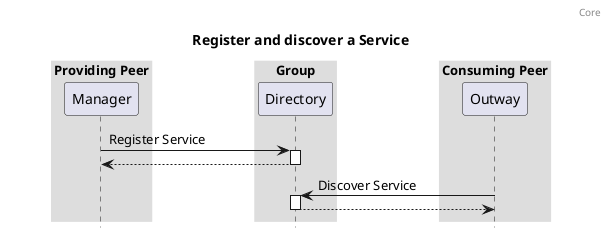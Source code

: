 @startuml

header: Core
title: Register and discover a Service

box "Providing Peer"
  participant "Manager" as Manager
end box
box "Group"
  participant "Directory" as directory
end box
box "Consuming Peer"
  participant "Outway" as outway
end box
Manager -> directory ++ : Register Service
return
outway -> directory ++ : Discover Service
return

skinparam sequenceBoxBorderColor #transparent
skinparam boxPadding 50
hide footbox
@enduml
